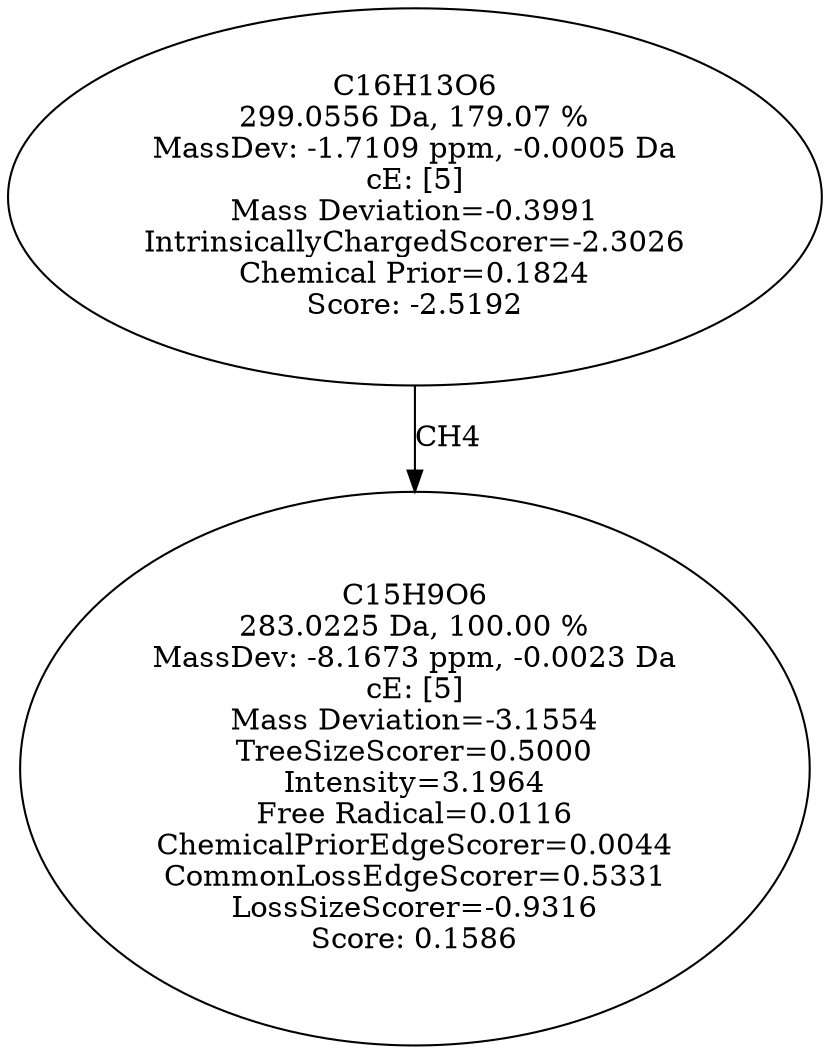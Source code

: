 strict digraph {
v1 [label="C15H9O6\n283.0225 Da, 100.00 %\nMassDev: -8.1673 ppm, -0.0023 Da\ncE: [5]\nMass Deviation=-3.1554\nTreeSizeScorer=0.5000\nIntensity=3.1964\nFree Radical=0.0116\nChemicalPriorEdgeScorer=0.0044\nCommonLossEdgeScorer=0.5331\nLossSizeScorer=-0.9316\nScore: 0.1586"];
v2 [label="C16H13O6\n299.0556 Da, 179.07 %\nMassDev: -1.7109 ppm, -0.0005 Da\ncE: [5]\nMass Deviation=-0.3991\nIntrinsicallyChargedScorer=-2.3026\nChemical Prior=0.1824\nScore: -2.5192"];
v2 -> v1 [label="CH4"];
}